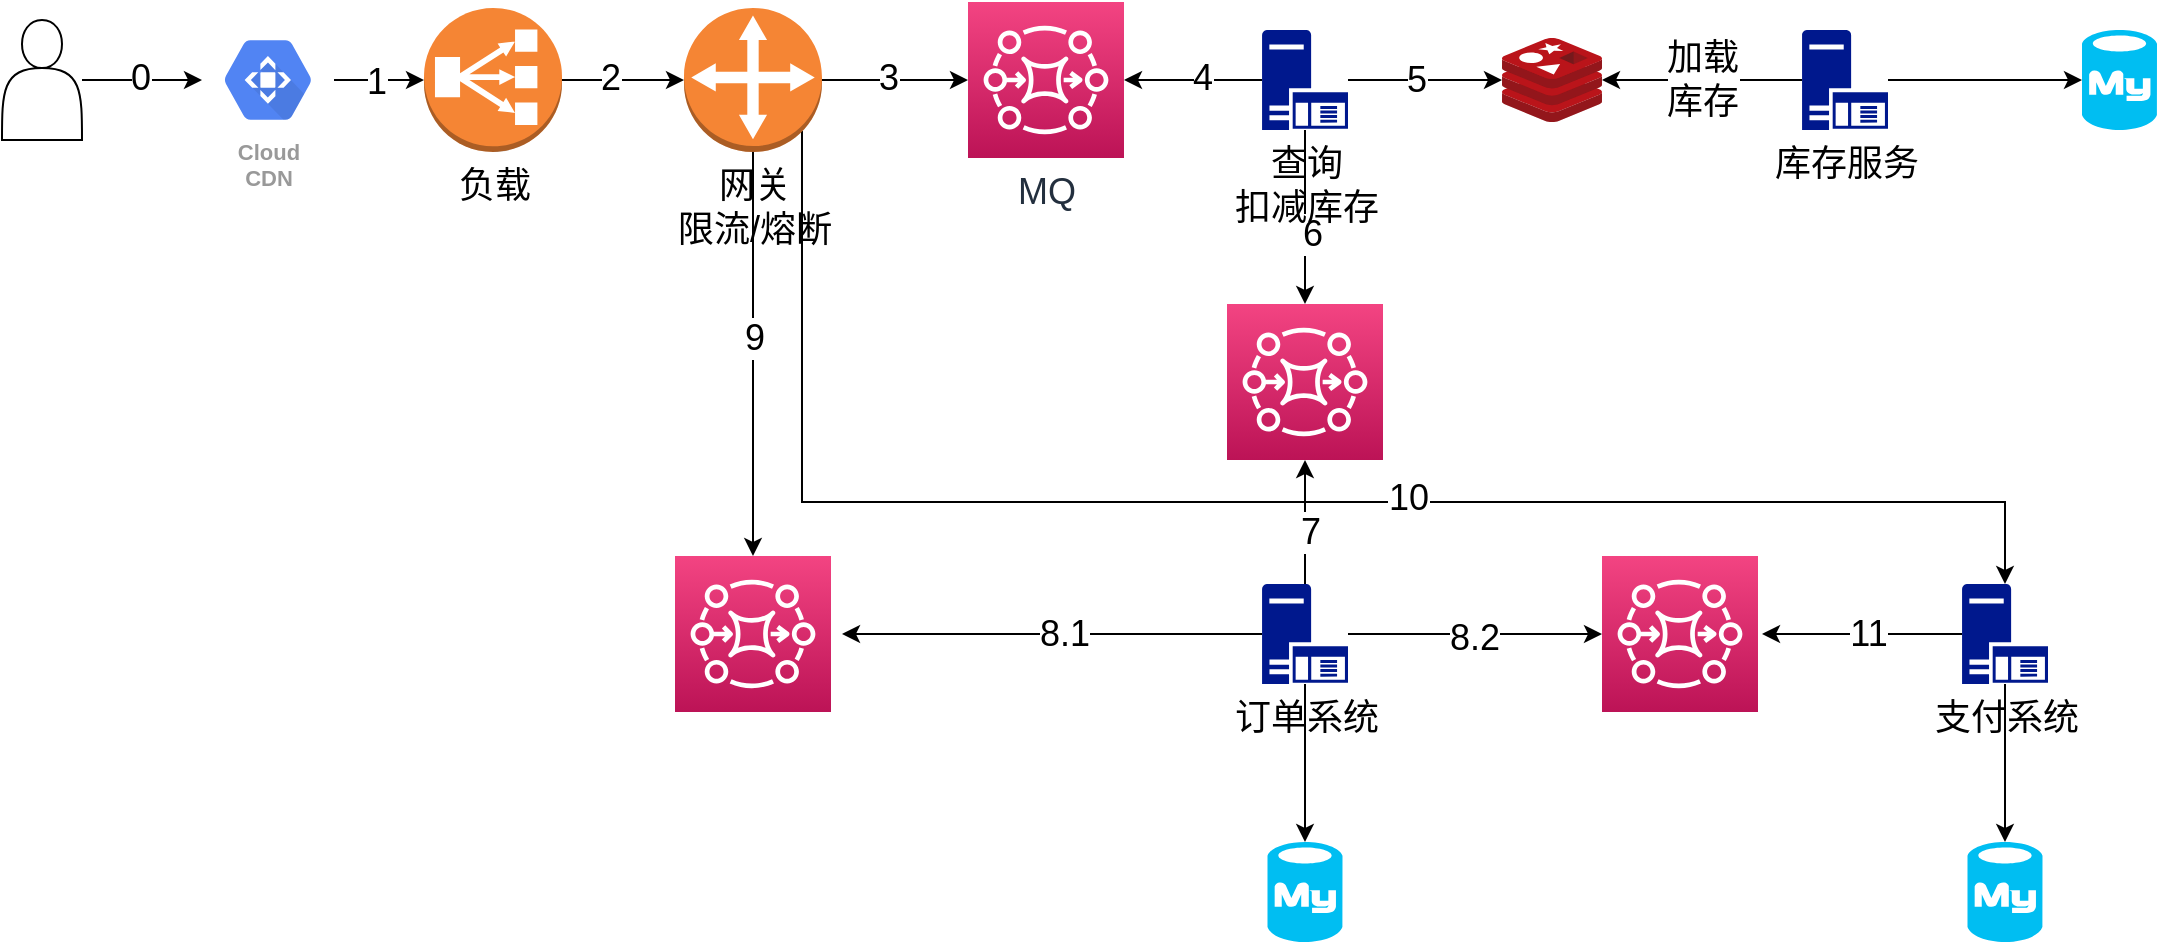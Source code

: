 <mxfile version="13.9.9" type="device"><diagram id="NLb4COTTM-uZORXJBHAP" name="第 1 页"><mxGraphModel dx="786" dy="513" grid="1" gridSize="10" guides="1" tooltips="1" connect="1" arrows="1" fold="1" page="1" pageScale="1" pageWidth="1169" pageHeight="827" math="0" shadow="0"><root><mxCell id="0"/><mxCell id="1" parent="0"/><mxCell id="k42VKeGxc5osaAwg5i2v-19" value="" style="edgeStyle=orthogonalEdgeStyle;rounded=0;orthogonalLoop=1;jettySize=auto;html=1;" parent="1" source="k42VKeGxc5osaAwg5i2v-1" target="k42VKeGxc5osaAwg5i2v-5" edge="1"><mxGeometry relative="1" as="geometry"/></mxCell><mxCell id="-dSqSnIdKV7aDD9mb-U7-6" value="2" style="edgeLabel;html=1;align=center;verticalAlign=middle;resizable=0;points=[];fontSize=18;" vertex="1" connectable="0" parent="k42VKeGxc5osaAwg5i2v-19"><mxGeometry x="-0.213" y="1" relative="1" as="geometry"><mxPoint as="offset"/></mxGeometry></mxCell><mxCell id="k42VKeGxc5osaAwg5i2v-1" value="负载" style="outlineConnect=0;dashed=0;verticalLabelPosition=bottom;verticalAlign=top;align=center;html=1;shape=mxgraph.aws3.classic_load_balancer;fillColor=#F58534;gradientColor=none;fontSize=18;" parent="1" vertex="1"><mxGeometry x="251" y="283" width="69" height="72" as="geometry"/></mxCell><mxCell id="k42VKeGxc5osaAwg5i2v-25" value="" style="edgeStyle=none;rounded=0;orthogonalLoop=1;jettySize=auto;html=1;" parent="1" source="k42VKeGxc5osaAwg5i2v-5" target="k42VKeGxc5osaAwg5i2v-8" edge="1"><mxGeometry relative="1" as="geometry"/></mxCell><mxCell id="-dSqSnIdKV7aDD9mb-U7-7" value="3" style="edgeLabel;html=1;align=center;verticalAlign=middle;resizable=0;points=[];fontSize=18;" vertex="1" connectable="0" parent="k42VKeGxc5osaAwg5i2v-25"><mxGeometry x="-0.096" y="1" relative="1" as="geometry"><mxPoint as="offset"/></mxGeometry></mxCell><mxCell id="-dSqSnIdKV7aDD9mb-U7-4" style="edgeStyle=orthogonalEdgeStyle;rounded=0;orthogonalLoop=1;jettySize=auto;html=1;" edge="1" parent="1" source="k42VKeGxc5osaAwg5i2v-5" target="-dSqSnIdKV7aDD9mb-U7-1"><mxGeometry relative="1" as="geometry"/></mxCell><mxCell id="-dSqSnIdKV7aDD9mb-U7-13" value="9" style="edgeLabel;html=1;align=center;verticalAlign=middle;resizable=0;points=[];fontSize=18;" vertex="1" connectable="0" parent="-dSqSnIdKV7aDD9mb-U7-4"><mxGeometry x="-0.079" relative="1" as="geometry"><mxPoint as="offset"/></mxGeometry></mxCell><mxCell id="-dSqSnIdKV7aDD9mb-U7-17" style="edgeStyle=orthogonalEdgeStyle;rounded=0;orthogonalLoop=1;jettySize=auto;html=1;exitX=0.855;exitY=0.855;exitDx=0;exitDy=0;exitPerimeter=0;entryX=0.5;entryY=0;entryDx=0;entryDy=0;entryPerimeter=0;fontSize=18;" edge="1" parent="1" source="k42VKeGxc5osaAwg5i2v-5" target="k42VKeGxc5osaAwg5i2v-61"><mxGeometry relative="1" as="geometry"><Array as="points"><mxPoint x="440" y="530"/><mxPoint x="1042" y="530"/></Array></mxGeometry></mxCell><mxCell id="-dSqSnIdKV7aDD9mb-U7-18" value="10" style="edgeLabel;html=1;align=center;verticalAlign=middle;resizable=0;points=[];fontSize=18;" vertex="1" connectable="0" parent="-dSqSnIdKV7aDD9mb-U7-17"><mxGeometry x="0.18" y="2" relative="1" as="geometry"><mxPoint as="offset"/></mxGeometry></mxCell><mxCell id="k42VKeGxc5osaAwg5i2v-5" value="网关&lt;br style=&quot;font-size: 18px;&quot;&gt;限流/熔断" style="outlineConnect=0;dashed=0;verticalLabelPosition=bottom;verticalAlign=top;align=center;html=1;shape=mxgraph.aws3.customer_gateway;fillColor=#F58534;gradientColor=none;fontSize=18;" parent="1" vertex="1"><mxGeometry x="381" y="283" width="69" height="72" as="geometry"/></mxCell><mxCell id="k42VKeGxc5osaAwg5i2v-8" value="MQ" style="outlineConnect=0;fontColor=#232F3E;gradientColor=#F34482;gradientDirection=north;fillColor=#BC1356;strokeColor=#ffffff;dashed=0;verticalLabelPosition=bottom;verticalAlign=top;align=center;html=1;fontSize=18;fontStyle=0;aspect=fixed;shape=mxgraph.aws4.resourceIcon;resIcon=mxgraph.aws4.mq;" parent="1" vertex="1"><mxGeometry x="523" y="280" width="78" height="78" as="geometry"/></mxCell><mxCell id="k42VKeGxc5osaAwg5i2v-56" value="" style="edgeStyle=none;rounded=0;orthogonalLoop=1;jettySize=auto;html=1;fontSize=18;" parent="1" source="k42VKeGxc5osaAwg5i2v-14" target="k42VKeGxc5osaAwg5i2v-34" edge="1"><mxGeometry relative="1" as="geometry"/></mxCell><mxCell id="-dSqSnIdKV7aDD9mb-U7-9" value="5" style="edgeLabel;html=1;align=center;verticalAlign=middle;resizable=0;points=[];fontSize=18;" vertex="1" connectable="0" parent="k42VKeGxc5osaAwg5i2v-56"><mxGeometry x="-0.117" relative="1" as="geometry"><mxPoint as="offset"/></mxGeometry></mxCell><mxCell id="k42VKeGxc5osaAwg5i2v-59" value="" style="edgeStyle=none;rounded=0;orthogonalLoop=1;jettySize=auto;html=1;fontSize=18;" parent="1" source="k42VKeGxc5osaAwg5i2v-14" target="k42VKeGxc5osaAwg5i2v-58" edge="1"><mxGeometry relative="1" as="geometry"/></mxCell><mxCell id="-dSqSnIdKV7aDD9mb-U7-10" value="6" style="edgeLabel;html=1;align=center;verticalAlign=middle;resizable=0;points=[];fontSize=18;" vertex="1" connectable="0" parent="k42VKeGxc5osaAwg5i2v-59"><mxGeometry x="0.195" y="3" relative="1" as="geometry"><mxPoint as="offset"/></mxGeometry></mxCell><mxCell id="k42VKeGxc5osaAwg5i2v-67" value="" style="edgeStyle=none;rounded=0;orthogonalLoop=1;jettySize=auto;html=1;fontSize=18;" parent="1" source="k42VKeGxc5osaAwg5i2v-14" target="k42VKeGxc5osaAwg5i2v-8" edge="1"><mxGeometry relative="1" as="geometry"/></mxCell><mxCell id="-dSqSnIdKV7aDD9mb-U7-8" value="4" style="edgeLabel;html=1;align=center;verticalAlign=middle;resizable=0;points=[];fontSize=18;" vertex="1" connectable="0" parent="k42VKeGxc5osaAwg5i2v-67"><mxGeometry x="-0.13" y="-1" relative="1" as="geometry"><mxPoint as="offset"/></mxGeometry></mxCell><mxCell id="k42VKeGxc5osaAwg5i2v-14" value="查询&lt;br style=&quot;font-size: 18px;&quot;&gt;扣减库存" style="aspect=fixed;pointerEvents=1;shadow=0;dashed=0;html=1;strokeColor=none;labelPosition=center;verticalLabelPosition=bottom;verticalAlign=top;align=center;fillColor=#00188D;shape=mxgraph.mscae.enterprise.application_server;fontSize=18;" parent="1" vertex="1"><mxGeometry x="670" y="294" width="43" height="50" as="geometry"/></mxCell><mxCell id="k42VKeGxc5osaAwg5i2v-45" value="" style="edgeStyle=none;rounded=0;orthogonalLoop=1;jettySize=auto;html=1;" parent="1" edge="1"><mxGeometry relative="1" as="geometry"><mxPoint x="670" y="96" as="sourcePoint"/></mxGeometry></mxCell><mxCell id="k42VKeGxc5osaAwg5i2v-34" value="" style="aspect=fixed;html=1;points=[];align=center;image;fontSize=12;image=img/lib/mscae/Cache_Redis_Product.svg;" parent="1" vertex="1"><mxGeometry x="790" y="298" width="50" height="42" as="geometry"/></mxCell><mxCell id="k42VKeGxc5osaAwg5i2v-36" value="" style="verticalLabelPosition=bottom;html=1;verticalAlign=top;align=center;strokeColor=none;fillColor=#00BEF2;shape=mxgraph.azure.mysql_database;" parent="1" vertex="1"><mxGeometry x="1080" y="294" width="37.5" height="50" as="geometry"/></mxCell><mxCell id="k42VKeGxc5osaAwg5i2v-68" value="" style="edgeStyle=none;rounded=0;orthogonalLoop=1;jettySize=auto;html=1;fontSize=18;" parent="1" source="k42VKeGxc5osaAwg5i2v-50" target="k42VKeGxc5osaAwg5i2v-51" edge="1"><mxGeometry relative="1" as="geometry"/></mxCell><mxCell id="-dSqSnIdKV7aDD9mb-U7-21" value="0" style="edgeLabel;html=1;align=center;verticalAlign=middle;resizable=0;points=[];fontSize=18;" vertex="1" connectable="0" parent="k42VKeGxc5osaAwg5i2v-68"><mxGeometry x="-0.033" y="1" relative="1" as="geometry"><mxPoint as="offset"/></mxGeometry></mxCell><mxCell id="k42VKeGxc5osaAwg5i2v-50" value="" style="shape=actor;whiteSpace=wrap;html=1;" parent="1" vertex="1"><mxGeometry x="40" y="289" width="40" height="60" as="geometry"/></mxCell><mxCell id="k42VKeGxc5osaAwg5i2v-69" value="" style="edgeStyle=none;rounded=0;orthogonalLoop=1;jettySize=auto;html=1;fontSize=18;" parent="1" source="k42VKeGxc5osaAwg5i2v-51" target="k42VKeGxc5osaAwg5i2v-1" edge="1"><mxGeometry relative="1" as="geometry"/></mxCell><mxCell id="-dSqSnIdKV7aDD9mb-U7-5" value="1" style="edgeLabel;html=1;align=center;verticalAlign=middle;resizable=0;points=[];fontSize=18;" vertex="1" connectable="0" parent="k42VKeGxc5osaAwg5i2v-69"><mxGeometry x="-0.067" y="-1" relative="1" as="geometry"><mxPoint as="offset"/></mxGeometry></mxCell><mxCell id="k42VKeGxc5osaAwg5i2v-51" value="Cloud&#10;CDN" style="html=1;fillColor=#5184F3;strokeColor=none;verticalAlign=top;labelPosition=center;verticalLabelPosition=bottom;align=center;spacingTop=-6;fontSize=11;fontStyle=1;fontColor=#999999;shape=mxgraph.gcp2.hexIcon;prIcon=cloud_cdn" parent="1" vertex="1"><mxGeometry x="140" y="289.75" width="66" height="58.5" as="geometry"/></mxCell><mxCell id="k42VKeGxc5osaAwg5i2v-54" value="" style="edgeStyle=none;rounded=0;orthogonalLoop=1;jettySize=auto;html=1;fontSize=18;" parent="1" source="k42VKeGxc5osaAwg5i2v-53" target="k42VKeGxc5osaAwg5i2v-36" edge="1"><mxGeometry relative="1" as="geometry"/></mxCell><mxCell id="k42VKeGxc5osaAwg5i2v-55" value="加载&lt;br&gt;库存" style="edgeStyle=none;rounded=0;orthogonalLoop=1;jettySize=auto;html=1;fontSize=18;" parent="1" source="k42VKeGxc5osaAwg5i2v-53" target="k42VKeGxc5osaAwg5i2v-34" edge="1"><mxGeometry relative="1" as="geometry"/></mxCell><mxCell id="k42VKeGxc5osaAwg5i2v-53" value="库存服务" style="aspect=fixed;pointerEvents=1;shadow=0;dashed=0;html=1;strokeColor=none;labelPosition=center;verticalLabelPosition=bottom;verticalAlign=top;align=center;fillColor=#00188D;shape=mxgraph.mscae.enterprise.application_server;fontSize=18;" parent="1" vertex="1"><mxGeometry x="940" y="294" width="43" height="50" as="geometry"/></mxCell><mxCell id="k42VKeGxc5osaAwg5i2v-60" value="" style="edgeStyle=none;rounded=0;orthogonalLoop=1;jettySize=auto;html=1;fontSize=18;" parent="1" source="k42VKeGxc5osaAwg5i2v-57" target="k42VKeGxc5osaAwg5i2v-58" edge="1"><mxGeometry relative="1" as="geometry"/></mxCell><mxCell id="-dSqSnIdKV7aDD9mb-U7-11" value="7" style="edgeLabel;html=1;align=center;verticalAlign=middle;resizable=0;points=[];fontSize=18;" vertex="1" connectable="0" parent="k42VKeGxc5osaAwg5i2v-60"><mxGeometry x="-0.161" y="-1" relative="1" as="geometry"><mxPoint x="1" as="offset"/></mxGeometry></mxCell><mxCell id="k42VKeGxc5osaAwg5i2v-65" value="" style="edgeStyle=none;rounded=0;orthogonalLoop=1;jettySize=auto;html=1;fontSize=18;" parent="1" source="k42VKeGxc5osaAwg5i2v-57" target="k42VKeGxc5osaAwg5i2v-63" edge="1"><mxGeometry relative="1" as="geometry"/></mxCell><mxCell id="-dSqSnIdKV7aDD9mb-U7-2" style="edgeStyle=orthogonalEdgeStyle;rounded=0;orthogonalLoop=1;jettySize=auto;html=1;" edge="1" parent="1" source="k42VKeGxc5osaAwg5i2v-57"><mxGeometry relative="1" as="geometry"><mxPoint x="460" y="596" as="targetPoint"/></mxGeometry></mxCell><mxCell id="-dSqSnIdKV7aDD9mb-U7-12" value="8.1" style="edgeLabel;html=1;align=center;verticalAlign=middle;resizable=0;points=[];fontSize=18;" vertex="1" connectable="0" parent="-dSqSnIdKV7aDD9mb-U7-2"><mxGeometry x="-0.057" relative="1" as="geometry"><mxPoint as="offset"/></mxGeometry></mxCell><mxCell id="-dSqSnIdKV7aDD9mb-U7-15" style="edgeStyle=orthogonalEdgeStyle;rounded=0;orthogonalLoop=1;jettySize=auto;html=1;fontSize=18;" edge="1" parent="1" source="k42VKeGxc5osaAwg5i2v-57" target="-dSqSnIdKV7aDD9mb-U7-14"><mxGeometry relative="1" as="geometry"/></mxCell><mxCell id="-dSqSnIdKV7aDD9mb-U7-19" value="8.2" style="edgeLabel;html=1;align=center;verticalAlign=middle;resizable=0;points=[];fontSize=18;" vertex="1" connectable="0" parent="-dSqSnIdKV7aDD9mb-U7-15"><mxGeometry x="-0.008" y="-2" relative="1" as="geometry"><mxPoint as="offset"/></mxGeometry></mxCell><mxCell id="k42VKeGxc5osaAwg5i2v-57" value="订单系统" style="aspect=fixed;pointerEvents=1;shadow=0;dashed=0;html=1;strokeColor=none;labelPosition=center;verticalLabelPosition=bottom;verticalAlign=top;align=center;fillColor=#00188D;shape=mxgraph.mscae.enterprise.application_server;fontSize=18;" parent="1" vertex="1"><mxGeometry x="670" y="571" width="43" height="50" as="geometry"/></mxCell><mxCell id="k42VKeGxc5osaAwg5i2v-58" value="" style="outlineConnect=0;fontColor=#232F3E;gradientColor=#F34482;gradientDirection=north;fillColor=#BC1356;strokeColor=#ffffff;dashed=0;verticalLabelPosition=bottom;verticalAlign=top;align=center;html=1;fontSize=12;fontStyle=0;aspect=fixed;shape=mxgraph.aws4.resourceIcon;resIcon=mxgraph.aws4.mq;" parent="1" vertex="1"><mxGeometry x="652.5" y="431" width="78" height="78" as="geometry"/></mxCell><mxCell id="k42VKeGxc5osaAwg5i2v-66" value="" style="edgeStyle=none;rounded=0;orthogonalLoop=1;jettySize=auto;html=1;fontSize=18;" parent="1" source="k42VKeGxc5osaAwg5i2v-61" target="k42VKeGxc5osaAwg5i2v-64" edge="1"><mxGeometry relative="1" as="geometry"/></mxCell><mxCell id="-dSqSnIdKV7aDD9mb-U7-16" style="edgeStyle=orthogonalEdgeStyle;rounded=0;orthogonalLoop=1;jettySize=auto;html=1;fontSize=18;" edge="1" parent="1" source="k42VKeGxc5osaAwg5i2v-61"><mxGeometry relative="1" as="geometry"><mxPoint x="920" y="596" as="targetPoint"/></mxGeometry></mxCell><mxCell id="-dSqSnIdKV7aDD9mb-U7-20" value="11" style="edgeLabel;html=1;align=center;verticalAlign=middle;resizable=0;points=[];fontSize=18;" vertex="1" connectable="0" parent="-dSqSnIdKV7aDD9mb-U7-16"><mxGeometry x="-0.06" relative="1" as="geometry"><mxPoint as="offset"/></mxGeometry></mxCell><mxCell id="k42VKeGxc5osaAwg5i2v-61" value="支付系统" style="aspect=fixed;pointerEvents=1;shadow=0;dashed=0;html=1;strokeColor=none;labelPosition=center;verticalLabelPosition=bottom;verticalAlign=top;align=center;fillColor=#00188D;shape=mxgraph.mscae.enterprise.application_server;fontSize=18;" parent="1" vertex="1"><mxGeometry x="1020" y="571" width="43" height="50" as="geometry"/></mxCell><mxCell id="k42VKeGxc5osaAwg5i2v-63" value="" style="verticalLabelPosition=bottom;html=1;verticalAlign=top;align=center;strokeColor=none;fillColor=#00BEF2;shape=mxgraph.azure.mysql_database;" parent="1" vertex="1"><mxGeometry x="672.75" y="700" width="37.5" height="50" as="geometry"/></mxCell><mxCell id="k42VKeGxc5osaAwg5i2v-64" value="" style="verticalLabelPosition=bottom;html=1;verticalAlign=top;align=center;strokeColor=none;fillColor=#00BEF2;shape=mxgraph.azure.mysql_database;" parent="1" vertex="1"><mxGeometry x="1022.75" y="700" width="37.5" height="50" as="geometry"/></mxCell><mxCell id="-dSqSnIdKV7aDD9mb-U7-1" value="" style="outlineConnect=0;fontColor=#232F3E;gradientColor=#F34482;gradientDirection=north;fillColor=#BC1356;strokeColor=#ffffff;dashed=0;verticalLabelPosition=bottom;verticalAlign=top;align=center;html=1;fontSize=12;fontStyle=0;aspect=fixed;shape=mxgraph.aws4.resourceIcon;resIcon=mxgraph.aws4.mq;" vertex="1" parent="1"><mxGeometry x="376.5" y="557" width="78" height="78" as="geometry"/></mxCell><mxCell id="-dSqSnIdKV7aDD9mb-U7-14" value="" style="outlineConnect=0;fontColor=#232F3E;gradientColor=#F34482;gradientDirection=north;fillColor=#BC1356;strokeColor=#ffffff;dashed=0;verticalLabelPosition=bottom;verticalAlign=top;align=center;html=1;fontSize=12;fontStyle=0;aspect=fixed;shape=mxgraph.aws4.resourceIcon;resIcon=mxgraph.aws4.mq;" vertex="1" parent="1"><mxGeometry x="840" y="557" width="78" height="78" as="geometry"/></mxCell></root></mxGraphModel></diagram></mxfile>